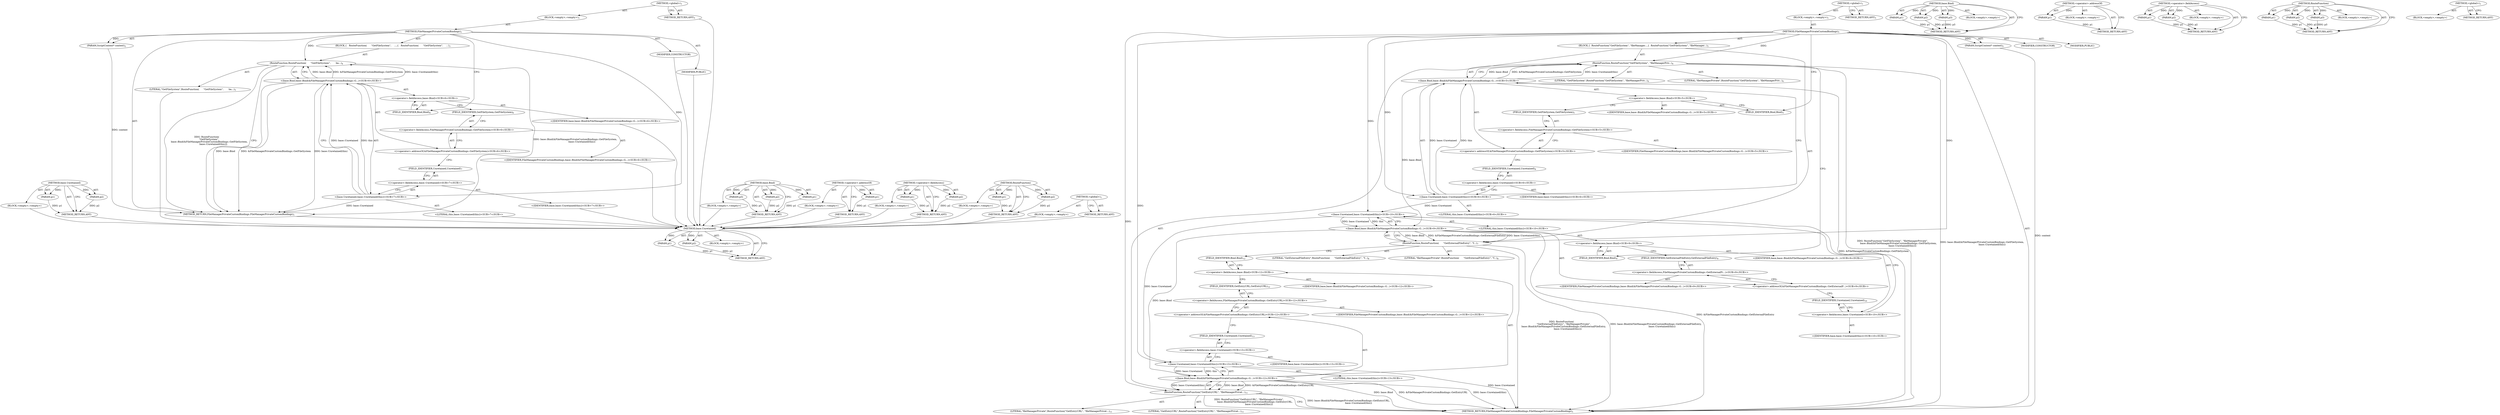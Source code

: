 digraph "&lt;global&gt;" {
vulnerable_71 [label=<(METHOD,base.Unretained)>];
vulnerable_72 [label=<(PARAM,p1)>];
vulnerable_73 [label=<(PARAM,p2)>];
vulnerable_74 [label=<(BLOCK,&lt;empty&gt;,&lt;empty&gt;)>];
vulnerable_75 [label=<(METHOD_RETURN,ANY)>];
vulnerable_6 [label=<(METHOD,&lt;global&gt;)<SUB>1</SUB>>];
vulnerable_7 [label=<(BLOCK,&lt;empty&gt;,&lt;empty&gt;)<SUB>1</SUB>>];
vulnerable_8 [label=<(METHOD,FileManagerPrivateCustomBindings)<SUB>1</SUB>>];
vulnerable_9 [label=<(PARAM,ScriptContext* context)<SUB>2</SUB>>];
vulnerable_10 [label=<(BLOCK,{
   RouteFunction(
      &quot;GetFileSystem&quot;,
    ...,{
   RouteFunction(
      &quot;GetFileSystem&quot;,
    ...)<SUB>3</SUB>>];
vulnerable_11 [label=<(RouteFunction,RouteFunction(
      &quot;GetFileSystem&quot;,
       ba...)<SUB>4</SUB>>];
vulnerable_12 [label=<(LITERAL,&quot;GetFileSystem&quot;,RouteFunction(
      &quot;GetFileSystem&quot;,
       ba...)<SUB>5</SUB>>];
vulnerable_13 [label="<(base.Bind,base::Bind(&amp;FileManagerPrivateCustomBindings::G...)<SUB>6</SUB>>"];
vulnerable_14 [label="<(&lt;operator&gt;.fieldAccess,base::Bind)<SUB>6</SUB>>"];
vulnerable_15 [label="<(IDENTIFIER,base,base::Bind(&amp;FileManagerPrivateCustomBindings::G...)<SUB>6</SUB>>"];
vulnerable_16 [label=<(FIELD_IDENTIFIER,Bind,Bind)<SUB>6</SUB>>];
vulnerable_17 [label="<(&lt;operator&gt;.addressOf,&amp;FileManagerPrivateCustomBindings::GetFileSystem)<SUB>6</SUB>>"];
vulnerable_18 [label="<(&lt;operator&gt;.fieldAccess,FileManagerPrivateCustomBindings::GetFileSystem)<SUB>6</SUB>>"];
vulnerable_19 [label="<(IDENTIFIER,FileManagerPrivateCustomBindings,base::Bind(&amp;FileManagerPrivateCustomBindings::G...)<SUB>6</SUB>>"];
vulnerable_20 [label=<(FIELD_IDENTIFIER,GetFileSystem,GetFileSystem)<SUB>6</SUB>>];
vulnerable_21 [label="<(base.Unretained,base::Unretained(this))<SUB>7</SUB>>"];
vulnerable_22 [label="<(&lt;operator&gt;.fieldAccess,base::Unretained)<SUB>7</SUB>>"];
vulnerable_23 [label="<(IDENTIFIER,base,base::Unretained(this))<SUB>7</SUB>>"];
vulnerable_24 [label=<(FIELD_IDENTIFIER,Unretained,Unretained)<SUB>7</SUB>>];
vulnerable_25 [label="<(LITERAL,this,base::Unretained(this))<SUB>7</SUB>>"];
vulnerable_26 [label=<(MODIFIER,CONSTRUCTOR)>];
vulnerable_27 [label=<(MODIFIER,PUBLIC)>];
vulnerable_28 [label=<(METHOD_RETURN,FileManagerPrivateCustomBindings.FileManagerPrivateCustomBindings)<SUB>1</SUB>>];
vulnerable_30 [label=<(METHOD_RETURN,ANY)<SUB>1</SUB>>];
vulnerable_56 [label=<(METHOD,base.Bind)>];
vulnerable_57 [label=<(PARAM,p1)>];
vulnerable_58 [label=<(PARAM,p2)>];
vulnerable_59 [label=<(PARAM,p3)>];
vulnerable_60 [label=<(BLOCK,&lt;empty&gt;,&lt;empty&gt;)>];
vulnerable_61 [label=<(METHOD_RETURN,ANY)>];
vulnerable_67 [label=<(METHOD,&lt;operator&gt;.addressOf)>];
vulnerable_68 [label=<(PARAM,p1)>];
vulnerable_69 [label=<(BLOCK,&lt;empty&gt;,&lt;empty&gt;)>];
vulnerable_70 [label=<(METHOD_RETURN,ANY)>];
vulnerable_62 [label=<(METHOD,&lt;operator&gt;.fieldAccess)>];
vulnerable_63 [label=<(PARAM,p1)>];
vulnerable_64 [label=<(PARAM,p2)>];
vulnerable_65 [label=<(BLOCK,&lt;empty&gt;,&lt;empty&gt;)>];
vulnerable_66 [label=<(METHOD_RETURN,ANY)>];
vulnerable_51 [label=<(METHOD,RouteFunction)>];
vulnerable_52 [label=<(PARAM,p1)>];
vulnerable_53 [label=<(PARAM,p2)>];
vulnerable_54 [label=<(BLOCK,&lt;empty&gt;,&lt;empty&gt;)>];
vulnerable_55 [label=<(METHOD_RETURN,ANY)>];
vulnerable_45 [label=<(METHOD,&lt;global&gt;)<SUB>1</SUB>>];
vulnerable_46 [label=<(BLOCK,&lt;empty&gt;,&lt;empty&gt;)>];
vulnerable_47 [label=<(METHOD_RETURN,ANY)>];
fixed_111 [label=<(METHOD,base.Unretained)>];
fixed_112 [label=<(PARAM,p1)>];
fixed_113 [label=<(PARAM,p2)>];
fixed_114 [label=<(BLOCK,&lt;empty&gt;,&lt;empty&gt;)>];
fixed_115 [label=<(METHOD_RETURN,ANY)>];
fixed_6 [label=<(METHOD,&lt;global&gt;)<SUB>1</SUB>>];
fixed_7 [label=<(BLOCK,&lt;empty&gt;,&lt;empty&gt;)<SUB>1</SUB>>];
fixed_8 [label=<(METHOD,FileManagerPrivateCustomBindings)<SUB>1</SUB>>];
fixed_9 [label=<(PARAM,ScriptContext* context)<SUB>2</SUB>>];
fixed_10 [label=<(BLOCK,{
  RouteFunction(&quot;GetFileSystem&quot;, &quot;fileManager...,{
  RouteFunction(&quot;GetFileSystem&quot;, &quot;fileManager...)<SUB>3</SUB>>];
fixed_11 [label=<(RouteFunction,RouteFunction(&quot;GetFileSystem&quot;, &quot;fileManagerPriv...)<SUB>4</SUB>>];
fixed_12 [label=<(LITERAL,&quot;GetFileSystem&quot;,RouteFunction(&quot;GetFileSystem&quot;, &quot;fileManagerPriv...)<SUB>4</SUB>>];
fixed_13 [label=<(LITERAL,&quot;fileManagerPrivate&quot;,RouteFunction(&quot;GetFileSystem&quot;, &quot;fileManagerPriv...)<SUB>4</SUB>>];
fixed_14 [label="<(base.Bind,base::Bind(&amp;FileManagerPrivateCustomBindings::G...)<SUB>5</SUB>>"];
fixed_15 [label="<(&lt;operator&gt;.fieldAccess,base::Bind)<SUB>5</SUB>>"];
fixed_16 [label="<(IDENTIFIER,base,base::Bind(&amp;FileManagerPrivateCustomBindings::G...)<SUB>5</SUB>>"];
fixed_17 [label=<(FIELD_IDENTIFIER,Bind,Bind)<SUB>5</SUB>>];
fixed_18 [label="<(&lt;operator&gt;.addressOf,&amp;FileManagerPrivateCustomBindings::GetFileSystem)<SUB>5</SUB>>"];
fixed_19 [label="<(&lt;operator&gt;.fieldAccess,FileManagerPrivateCustomBindings::GetFileSystem)<SUB>5</SUB>>"];
fixed_20 [label="<(IDENTIFIER,FileManagerPrivateCustomBindings,base::Bind(&amp;FileManagerPrivateCustomBindings::G...)<SUB>5</SUB>>"];
fixed_21 [label=<(FIELD_IDENTIFIER,GetFileSystem,GetFileSystem)<SUB>5</SUB>>];
fixed_22 [label="<(base.Unretained,base::Unretained(this))<SUB>6</SUB>>"];
fixed_23 [label="<(&lt;operator&gt;.fieldAccess,base::Unretained)<SUB>6</SUB>>"];
fixed_24 [label="<(IDENTIFIER,base,base::Unretained(this))<SUB>6</SUB>>"];
fixed_25 [label=<(FIELD_IDENTIFIER,Unretained,Unretained)<SUB>6</SUB>>];
fixed_26 [label="<(LITERAL,this,base::Unretained(this))<SUB>6</SUB>>"];
fixed_27 [label=<(RouteFunction,RouteFunction(
      &quot;GetExternalFileEntry&quot;, &quot;f...)<SUB>7</SUB>>];
fixed_28 [label=<(LITERAL,&quot;GetExternalFileEntry&quot;,RouteFunction(
      &quot;GetExternalFileEntry&quot;, &quot;f...)<SUB>8</SUB>>];
fixed_29 [label=<(LITERAL,&quot;fileManagerPrivate&quot;,RouteFunction(
      &quot;GetExternalFileEntry&quot;, &quot;f...)<SUB>8</SUB>>];
fixed_30 [label="<(base.Bind,base::Bind(&amp;FileManagerPrivateCustomBindings::G...)<SUB>9</SUB>>"];
fixed_31 [label="<(&lt;operator&gt;.fieldAccess,base::Bind)<SUB>9</SUB>>"];
fixed_32 [label="<(IDENTIFIER,base,base::Bind(&amp;FileManagerPrivateCustomBindings::G...)<SUB>9</SUB>>"];
fixed_33 [label=<(FIELD_IDENTIFIER,Bind,Bind)<SUB>9</SUB>>];
fixed_34 [label="<(&lt;operator&gt;.addressOf,&amp;FileManagerPrivateCustomBindings::GetExternalF...)<SUB>9</SUB>>"];
fixed_35 [label="<(&lt;operator&gt;.fieldAccess,FileManagerPrivateCustomBindings::GetExternalFi...)<SUB>9</SUB>>"];
fixed_36 [label="<(IDENTIFIER,FileManagerPrivateCustomBindings,base::Bind(&amp;FileManagerPrivateCustomBindings::G...)<SUB>9</SUB>>"];
fixed_37 [label=<(FIELD_IDENTIFIER,GetExternalFileEntry,GetExternalFileEntry)<SUB>9</SUB>>];
fixed_38 [label="<(base.Unretained,base::Unretained(this))<SUB>10</SUB>>"];
fixed_39 [label="<(&lt;operator&gt;.fieldAccess,base::Unretained)<SUB>10</SUB>>"];
fixed_40 [label="<(IDENTIFIER,base,base::Unretained(this))<SUB>10</SUB>>"];
fixed_41 [label=<(FIELD_IDENTIFIER,Unretained,Unretained)<SUB>10</SUB>>];
fixed_42 [label="<(LITERAL,this,base::Unretained(this))<SUB>10</SUB>>"];
fixed_43 [label=<(RouteFunction,RouteFunction(&quot;GetEntryURL&quot;, &quot;fileManagerPrivat...)<SUB>11</SUB>>];
fixed_44 [label=<(LITERAL,&quot;GetEntryURL&quot;,RouteFunction(&quot;GetEntryURL&quot;, &quot;fileManagerPrivat...)<SUB>11</SUB>>];
fixed_45 [label=<(LITERAL,&quot;fileManagerPrivate&quot;,RouteFunction(&quot;GetEntryURL&quot;, &quot;fileManagerPrivat...)<SUB>11</SUB>>];
fixed_46 [label="<(base.Bind,base::Bind(&amp;FileManagerPrivateCustomBindings::G...)<SUB>12</SUB>>"];
fixed_47 [label="<(&lt;operator&gt;.fieldAccess,base::Bind)<SUB>12</SUB>>"];
fixed_48 [label="<(IDENTIFIER,base,base::Bind(&amp;FileManagerPrivateCustomBindings::G...)<SUB>12</SUB>>"];
fixed_49 [label=<(FIELD_IDENTIFIER,Bind,Bind)<SUB>12</SUB>>];
fixed_50 [label="<(&lt;operator&gt;.addressOf,&amp;FileManagerPrivateCustomBindings::GetEntryURL)<SUB>12</SUB>>"];
fixed_51 [label="<(&lt;operator&gt;.fieldAccess,FileManagerPrivateCustomBindings::GetEntryURL)<SUB>12</SUB>>"];
fixed_52 [label="<(IDENTIFIER,FileManagerPrivateCustomBindings,base::Bind(&amp;FileManagerPrivateCustomBindings::G...)<SUB>12</SUB>>"];
fixed_53 [label=<(FIELD_IDENTIFIER,GetEntryURL,GetEntryURL)<SUB>12</SUB>>];
fixed_54 [label="<(base.Unretained,base::Unretained(this))<SUB>13</SUB>>"];
fixed_55 [label="<(&lt;operator&gt;.fieldAccess,base::Unretained)<SUB>13</SUB>>"];
fixed_56 [label="<(IDENTIFIER,base,base::Unretained(this))<SUB>13</SUB>>"];
fixed_57 [label=<(FIELD_IDENTIFIER,Unretained,Unretained)<SUB>13</SUB>>];
fixed_58 [label="<(LITERAL,this,base::Unretained(this))<SUB>13</SUB>>"];
fixed_59 [label=<(MODIFIER,CONSTRUCTOR)>];
fixed_60 [label=<(MODIFIER,PUBLIC)>];
fixed_61 [label=<(METHOD_RETURN,FileManagerPrivateCustomBindings.FileManagerPrivateCustomBindings)<SUB>1</SUB>>];
fixed_63 [label=<(METHOD_RETURN,ANY)<SUB>1</SUB>>];
fixed_96 [label=<(METHOD,base.Bind)>];
fixed_97 [label=<(PARAM,p1)>];
fixed_98 [label=<(PARAM,p2)>];
fixed_99 [label=<(PARAM,p3)>];
fixed_100 [label=<(BLOCK,&lt;empty&gt;,&lt;empty&gt;)>];
fixed_101 [label=<(METHOD_RETURN,ANY)>];
fixed_107 [label=<(METHOD,&lt;operator&gt;.addressOf)>];
fixed_108 [label=<(PARAM,p1)>];
fixed_109 [label=<(BLOCK,&lt;empty&gt;,&lt;empty&gt;)>];
fixed_110 [label=<(METHOD_RETURN,ANY)>];
fixed_102 [label=<(METHOD,&lt;operator&gt;.fieldAccess)>];
fixed_103 [label=<(PARAM,p1)>];
fixed_104 [label=<(PARAM,p2)>];
fixed_105 [label=<(BLOCK,&lt;empty&gt;,&lt;empty&gt;)>];
fixed_106 [label=<(METHOD_RETURN,ANY)>];
fixed_90 [label=<(METHOD,RouteFunction)>];
fixed_91 [label=<(PARAM,p1)>];
fixed_92 [label=<(PARAM,p2)>];
fixed_93 [label=<(PARAM,p3)>];
fixed_94 [label=<(BLOCK,&lt;empty&gt;,&lt;empty&gt;)>];
fixed_95 [label=<(METHOD_RETURN,ANY)>];
fixed_84 [label=<(METHOD,&lt;global&gt;)<SUB>1</SUB>>];
fixed_85 [label=<(BLOCK,&lt;empty&gt;,&lt;empty&gt;)>];
fixed_86 [label=<(METHOD_RETURN,ANY)>];
vulnerable_71 -> vulnerable_72  [key=0, label="AST: "];
vulnerable_71 -> vulnerable_72  [key=1, label="DDG: "];
vulnerable_71 -> vulnerable_74  [key=0, label="AST: "];
vulnerable_71 -> vulnerable_73  [key=0, label="AST: "];
vulnerable_71 -> vulnerable_73  [key=1, label="DDG: "];
vulnerable_71 -> vulnerable_75  [key=0, label="AST: "];
vulnerable_71 -> vulnerable_75  [key=1, label="CFG: "];
vulnerable_72 -> vulnerable_75  [key=0, label="DDG: p1"];
vulnerable_73 -> vulnerable_75  [key=0, label="DDG: p2"];
vulnerable_74 -> fixed_111  [key=0];
vulnerable_75 -> fixed_111  [key=0];
vulnerable_6 -> vulnerable_7  [key=0, label="AST: "];
vulnerable_6 -> vulnerable_30  [key=0, label="AST: "];
vulnerable_6 -> vulnerable_30  [key=1, label="CFG: "];
vulnerable_7 -> vulnerable_8  [key=0, label="AST: "];
vulnerable_8 -> vulnerable_9  [key=0, label="AST: "];
vulnerable_8 -> vulnerable_9  [key=1, label="DDG: "];
vulnerable_8 -> vulnerable_10  [key=0, label="AST: "];
vulnerable_8 -> vulnerable_26  [key=0, label="AST: "];
vulnerable_8 -> vulnerable_27  [key=0, label="AST: "];
vulnerable_8 -> vulnerable_28  [key=0, label="AST: "];
vulnerable_8 -> vulnerable_16  [key=0, label="CFG: "];
vulnerable_8 -> vulnerable_11  [key=0, label="DDG: "];
vulnerable_8 -> vulnerable_21  [key=0, label="DDG: "];
vulnerable_9 -> vulnerable_28  [key=0, label="DDG: context"];
vulnerable_10 -> vulnerable_11  [key=0, label="AST: "];
vulnerable_11 -> vulnerable_12  [key=0, label="AST: "];
vulnerable_11 -> vulnerable_13  [key=0, label="AST: "];
vulnerable_11 -> vulnerable_28  [key=0, label="CFG: "];
vulnerable_11 -> vulnerable_28  [key=1, label="DDG: base::Bind(&amp;FileManagerPrivateCustomBindings::GetFileSystem,
                  base::Unretained(this))"];
vulnerable_11 -> vulnerable_28  [key=2, label="DDG: RouteFunction(
      &quot;GetFileSystem&quot;,
       base::Bind(&amp;FileManagerPrivateCustomBindings::GetFileSystem,
                  base::Unretained(this)))"];
vulnerable_12 -> fixed_111  [key=0];
vulnerable_13 -> vulnerable_14  [key=0, label="AST: "];
vulnerable_13 -> vulnerable_17  [key=0, label="AST: "];
vulnerable_13 -> vulnerable_21  [key=0, label="AST: "];
vulnerable_13 -> vulnerable_11  [key=0, label="CFG: "];
vulnerable_13 -> vulnerable_11  [key=1, label="DDG: base::Bind"];
vulnerable_13 -> vulnerable_11  [key=2, label="DDG: &amp;FileManagerPrivateCustomBindings::GetFileSystem"];
vulnerable_13 -> vulnerable_11  [key=3, label="DDG: base::Unretained(this)"];
vulnerable_13 -> vulnerable_28  [key=0, label="DDG: base::Bind"];
vulnerable_13 -> vulnerable_28  [key=1, label="DDG: &amp;FileManagerPrivateCustomBindings::GetFileSystem"];
vulnerable_13 -> vulnerable_28  [key=2, label="DDG: base::Unretained(this)"];
vulnerable_14 -> vulnerable_15  [key=0, label="AST: "];
vulnerable_14 -> vulnerable_16  [key=0, label="AST: "];
vulnerable_14 -> vulnerable_20  [key=0, label="CFG: "];
vulnerable_15 -> fixed_111  [key=0];
vulnerable_16 -> vulnerable_14  [key=0, label="CFG: "];
vulnerable_17 -> vulnerable_18  [key=0, label="AST: "];
vulnerable_17 -> vulnerable_24  [key=0, label="CFG: "];
vulnerable_18 -> vulnerable_19  [key=0, label="AST: "];
vulnerable_18 -> vulnerable_20  [key=0, label="AST: "];
vulnerable_18 -> vulnerable_17  [key=0, label="CFG: "];
vulnerable_19 -> fixed_111  [key=0];
vulnerable_20 -> vulnerable_18  [key=0, label="CFG: "];
vulnerable_21 -> vulnerable_22  [key=0, label="AST: "];
vulnerable_21 -> vulnerable_25  [key=0, label="AST: "];
vulnerable_21 -> vulnerable_13  [key=0, label="CFG: "];
vulnerable_21 -> vulnerable_13  [key=1, label="DDG: base::Unretained"];
vulnerable_21 -> vulnerable_13  [key=2, label="DDG: this"];
vulnerable_21 -> vulnerable_28  [key=0, label="DDG: base::Unretained"];
vulnerable_22 -> vulnerable_23  [key=0, label="AST: "];
vulnerable_22 -> vulnerable_24  [key=0, label="AST: "];
vulnerable_22 -> vulnerable_21  [key=0, label="CFG: "];
vulnerable_23 -> fixed_111  [key=0];
vulnerable_24 -> vulnerable_22  [key=0, label="CFG: "];
vulnerable_25 -> fixed_111  [key=0];
vulnerable_26 -> fixed_111  [key=0];
vulnerable_27 -> fixed_111  [key=0];
vulnerable_28 -> fixed_111  [key=0];
vulnerable_30 -> fixed_111  [key=0];
vulnerable_56 -> vulnerable_57  [key=0, label="AST: "];
vulnerable_56 -> vulnerable_57  [key=1, label="DDG: "];
vulnerable_56 -> vulnerable_60  [key=0, label="AST: "];
vulnerable_56 -> vulnerable_58  [key=0, label="AST: "];
vulnerable_56 -> vulnerable_58  [key=1, label="DDG: "];
vulnerable_56 -> vulnerable_61  [key=0, label="AST: "];
vulnerable_56 -> vulnerable_61  [key=1, label="CFG: "];
vulnerable_56 -> vulnerable_59  [key=0, label="AST: "];
vulnerable_56 -> vulnerable_59  [key=1, label="DDG: "];
vulnerable_57 -> vulnerable_61  [key=0, label="DDG: p1"];
vulnerable_58 -> vulnerable_61  [key=0, label="DDG: p2"];
vulnerable_59 -> vulnerable_61  [key=0, label="DDG: p3"];
vulnerable_60 -> fixed_111  [key=0];
vulnerable_61 -> fixed_111  [key=0];
vulnerable_67 -> vulnerable_68  [key=0, label="AST: "];
vulnerable_67 -> vulnerable_68  [key=1, label="DDG: "];
vulnerable_67 -> vulnerable_69  [key=0, label="AST: "];
vulnerable_67 -> vulnerable_70  [key=0, label="AST: "];
vulnerable_67 -> vulnerable_70  [key=1, label="CFG: "];
vulnerable_68 -> vulnerable_70  [key=0, label="DDG: p1"];
vulnerable_69 -> fixed_111  [key=0];
vulnerable_70 -> fixed_111  [key=0];
vulnerable_62 -> vulnerable_63  [key=0, label="AST: "];
vulnerable_62 -> vulnerable_63  [key=1, label="DDG: "];
vulnerable_62 -> vulnerable_65  [key=0, label="AST: "];
vulnerable_62 -> vulnerable_64  [key=0, label="AST: "];
vulnerable_62 -> vulnerable_64  [key=1, label="DDG: "];
vulnerable_62 -> vulnerable_66  [key=0, label="AST: "];
vulnerable_62 -> vulnerable_66  [key=1, label="CFG: "];
vulnerable_63 -> vulnerable_66  [key=0, label="DDG: p1"];
vulnerable_64 -> vulnerable_66  [key=0, label="DDG: p2"];
vulnerable_65 -> fixed_111  [key=0];
vulnerable_66 -> fixed_111  [key=0];
vulnerable_51 -> vulnerable_52  [key=0, label="AST: "];
vulnerable_51 -> vulnerable_52  [key=1, label="DDG: "];
vulnerable_51 -> vulnerable_54  [key=0, label="AST: "];
vulnerable_51 -> vulnerable_53  [key=0, label="AST: "];
vulnerable_51 -> vulnerable_53  [key=1, label="DDG: "];
vulnerable_51 -> vulnerable_55  [key=0, label="AST: "];
vulnerable_51 -> vulnerable_55  [key=1, label="CFG: "];
vulnerable_52 -> vulnerable_55  [key=0, label="DDG: p1"];
vulnerable_53 -> vulnerable_55  [key=0, label="DDG: p2"];
vulnerable_54 -> fixed_111  [key=0];
vulnerable_55 -> fixed_111  [key=0];
vulnerable_45 -> vulnerable_46  [key=0, label="AST: "];
vulnerable_45 -> vulnerable_47  [key=0, label="AST: "];
vulnerable_45 -> vulnerable_47  [key=1, label="CFG: "];
vulnerable_46 -> fixed_111  [key=0];
vulnerable_47 -> fixed_111  [key=0];
fixed_111 -> fixed_112  [key=0, label="AST: "];
fixed_111 -> fixed_112  [key=1, label="DDG: "];
fixed_111 -> fixed_114  [key=0, label="AST: "];
fixed_111 -> fixed_113  [key=0, label="AST: "];
fixed_111 -> fixed_113  [key=1, label="DDG: "];
fixed_111 -> fixed_115  [key=0, label="AST: "];
fixed_111 -> fixed_115  [key=1, label="CFG: "];
fixed_112 -> fixed_115  [key=0, label="DDG: p1"];
fixed_113 -> fixed_115  [key=0, label="DDG: p2"];
fixed_6 -> fixed_7  [key=0, label="AST: "];
fixed_6 -> fixed_63  [key=0, label="AST: "];
fixed_6 -> fixed_63  [key=1, label="CFG: "];
fixed_7 -> fixed_8  [key=0, label="AST: "];
fixed_8 -> fixed_9  [key=0, label="AST: "];
fixed_8 -> fixed_9  [key=1, label="DDG: "];
fixed_8 -> fixed_10  [key=0, label="AST: "];
fixed_8 -> fixed_59  [key=0, label="AST: "];
fixed_8 -> fixed_60  [key=0, label="AST: "];
fixed_8 -> fixed_61  [key=0, label="AST: "];
fixed_8 -> fixed_17  [key=0, label="CFG: "];
fixed_8 -> fixed_11  [key=0, label="DDG: "];
fixed_8 -> fixed_27  [key=0, label="DDG: "];
fixed_8 -> fixed_43  [key=0, label="DDG: "];
fixed_8 -> fixed_22  [key=0, label="DDG: "];
fixed_8 -> fixed_38  [key=0, label="DDG: "];
fixed_8 -> fixed_54  [key=0, label="DDG: "];
fixed_9 -> fixed_61  [key=0, label="DDG: context"];
fixed_10 -> fixed_11  [key=0, label="AST: "];
fixed_10 -> fixed_27  [key=0, label="AST: "];
fixed_10 -> fixed_43  [key=0, label="AST: "];
fixed_11 -> fixed_12  [key=0, label="AST: "];
fixed_11 -> fixed_13  [key=0, label="AST: "];
fixed_11 -> fixed_14  [key=0, label="AST: "];
fixed_11 -> fixed_33  [key=0, label="CFG: "];
fixed_11 -> fixed_61  [key=0, label="DDG: base::Bind(&amp;FileManagerPrivateCustomBindings::GetFileSystem,
                           base::Unretained(this))"];
fixed_11 -> fixed_61  [key=1, label="DDG: RouteFunction(&quot;GetFileSystem&quot;, &quot;fileManagerPrivate&quot;,
                base::Bind(&amp;FileManagerPrivateCustomBindings::GetFileSystem,
                           base::Unretained(this)))"];
fixed_14 -> fixed_15  [key=0, label="AST: "];
fixed_14 -> fixed_18  [key=0, label="AST: "];
fixed_14 -> fixed_22  [key=0, label="AST: "];
fixed_14 -> fixed_11  [key=0, label="CFG: "];
fixed_14 -> fixed_11  [key=1, label="DDG: base::Bind"];
fixed_14 -> fixed_11  [key=2, label="DDG: &amp;FileManagerPrivateCustomBindings::GetFileSystem"];
fixed_14 -> fixed_11  [key=3, label="DDG: base::Unretained(this)"];
fixed_14 -> fixed_61  [key=0, label="DDG: &amp;FileManagerPrivateCustomBindings::GetFileSystem"];
fixed_14 -> fixed_30  [key=0, label="DDG: base::Bind"];
fixed_15 -> fixed_16  [key=0, label="AST: "];
fixed_15 -> fixed_17  [key=0, label="AST: "];
fixed_15 -> fixed_21  [key=0, label="CFG: "];
fixed_17 -> fixed_15  [key=0, label="CFG: "];
fixed_18 -> fixed_19  [key=0, label="AST: "];
fixed_18 -> fixed_25  [key=0, label="CFG: "];
fixed_19 -> fixed_20  [key=0, label="AST: "];
fixed_19 -> fixed_21  [key=0, label="AST: "];
fixed_19 -> fixed_18  [key=0, label="CFG: "];
fixed_21 -> fixed_19  [key=0, label="CFG: "];
fixed_22 -> fixed_23  [key=0, label="AST: "];
fixed_22 -> fixed_26  [key=0, label="AST: "];
fixed_22 -> fixed_14  [key=0, label="CFG: "];
fixed_22 -> fixed_14  [key=1, label="DDG: base::Unretained"];
fixed_22 -> fixed_14  [key=2, label="DDG: this"];
fixed_22 -> fixed_38  [key=0, label="DDG: base::Unretained"];
fixed_23 -> fixed_24  [key=0, label="AST: "];
fixed_23 -> fixed_25  [key=0, label="AST: "];
fixed_23 -> fixed_22  [key=0, label="CFG: "];
fixed_25 -> fixed_23  [key=0, label="CFG: "];
fixed_27 -> fixed_28  [key=0, label="AST: "];
fixed_27 -> fixed_29  [key=0, label="AST: "];
fixed_27 -> fixed_30  [key=0, label="AST: "];
fixed_27 -> fixed_49  [key=0, label="CFG: "];
fixed_27 -> fixed_61  [key=0, label="DDG: base::Bind(&amp;FileManagerPrivateCustomBindings::GetExternalFileEntry,
                 base::Unretained(this))"];
fixed_27 -> fixed_61  [key=1, label="DDG: RouteFunction(
      &quot;GetExternalFileEntry&quot;, &quot;fileManagerPrivate&quot;,
      base::Bind(&amp;FileManagerPrivateCustomBindings::GetExternalFileEntry,
                 base::Unretained(this)))"];
fixed_30 -> fixed_31  [key=0, label="AST: "];
fixed_30 -> fixed_34  [key=0, label="AST: "];
fixed_30 -> fixed_38  [key=0, label="AST: "];
fixed_30 -> fixed_27  [key=0, label="CFG: "];
fixed_30 -> fixed_27  [key=1, label="DDG: base::Bind"];
fixed_30 -> fixed_27  [key=2, label="DDG: &amp;FileManagerPrivateCustomBindings::GetExternalFileEntry"];
fixed_30 -> fixed_27  [key=3, label="DDG: base::Unretained(this)"];
fixed_30 -> fixed_61  [key=0, label="DDG: &amp;FileManagerPrivateCustomBindings::GetExternalFileEntry"];
fixed_30 -> fixed_46  [key=0, label="DDG: base::Bind"];
fixed_31 -> fixed_32  [key=0, label="AST: "];
fixed_31 -> fixed_33  [key=0, label="AST: "];
fixed_31 -> fixed_37  [key=0, label="CFG: "];
fixed_33 -> fixed_31  [key=0, label="CFG: "];
fixed_34 -> fixed_35  [key=0, label="AST: "];
fixed_34 -> fixed_41  [key=0, label="CFG: "];
fixed_35 -> fixed_36  [key=0, label="AST: "];
fixed_35 -> fixed_37  [key=0, label="AST: "];
fixed_35 -> fixed_34  [key=0, label="CFG: "];
fixed_37 -> fixed_35  [key=0, label="CFG: "];
fixed_38 -> fixed_39  [key=0, label="AST: "];
fixed_38 -> fixed_42  [key=0, label="AST: "];
fixed_38 -> fixed_30  [key=0, label="CFG: "];
fixed_38 -> fixed_30  [key=1, label="DDG: base::Unretained"];
fixed_38 -> fixed_30  [key=2, label="DDG: this"];
fixed_38 -> fixed_54  [key=0, label="DDG: base::Unretained"];
fixed_39 -> fixed_40  [key=0, label="AST: "];
fixed_39 -> fixed_41  [key=0, label="AST: "];
fixed_39 -> fixed_38  [key=0, label="CFG: "];
fixed_41 -> fixed_39  [key=0, label="CFG: "];
fixed_43 -> fixed_44  [key=0, label="AST: "];
fixed_43 -> fixed_45  [key=0, label="AST: "];
fixed_43 -> fixed_46  [key=0, label="AST: "];
fixed_43 -> fixed_61  [key=0, label="CFG: "];
fixed_43 -> fixed_61  [key=1, label="DDG: base::Bind(&amp;FileManagerPrivateCustomBindings::GetEntryURL,
                           base::Unretained(this))"];
fixed_43 -> fixed_61  [key=2, label="DDG: RouteFunction(&quot;GetEntryURL&quot;, &quot;fileManagerPrivate&quot;,
                base::Bind(&amp;FileManagerPrivateCustomBindings::GetEntryURL,
                           base::Unretained(this)))"];
fixed_46 -> fixed_47  [key=0, label="AST: "];
fixed_46 -> fixed_50  [key=0, label="AST: "];
fixed_46 -> fixed_54  [key=0, label="AST: "];
fixed_46 -> fixed_43  [key=0, label="CFG: "];
fixed_46 -> fixed_43  [key=1, label="DDG: base::Bind"];
fixed_46 -> fixed_43  [key=2, label="DDG: &amp;FileManagerPrivateCustomBindings::GetEntryURL"];
fixed_46 -> fixed_43  [key=3, label="DDG: base::Unretained(this)"];
fixed_46 -> fixed_61  [key=0, label="DDG: base::Bind"];
fixed_46 -> fixed_61  [key=1, label="DDG: &amp;FileManagerPrivateCustomBindings::GetEntryURL"];
fixed_46 -> fixed_61  [key=2, label="DDG: base::Unretained(this)"];
fixed_47 -> fixed_48  [key=0, label="AST: "];
fixed_47 -> fixed_49  [key=0, label="AST: "];
fixed_47 -> fixed_53  [key=0, label="CFG: "];
fixed_49 -> fixed_47  [key=0, label="CFG: "];
fixed_50 -> fixed_51  [key=0, label="AST: "];
fixed_50 -> fixed_57  [key=0, label="CFG: "];
fixed_51 -> fixed_52  [key=0, label="AST: "];
fixed_51 -> fixed_53  [key=0, label="AST: "];
fixed_51 -> fixed_50  [key=0, label="CFG: "];
fixed_53 -> fixed_51  [key=0, label="CFG: "];
fixed_54 -> fixed_55  [key=0, label="AST: "];
fixed_54 -> fixed_58  [key=0, label="AST: "];
fixed_54 -> fixed_46  [key=0, label="CFG: "];
fixed_54 -> fixed_46  [key=1, label="DDG: base::Unretained"];
fixed_54 -> fixed_46  [key=2, label="DDG: this"];
fixed_54 -> fixed_61  [key=0, label="DDG: base::Unretained"];
fixed_55 -> fixed_56  [key=0, label="AST: "];
fixed_55 -> fixed_57  [key=0, label="AST: "];
fixed_55 -> fixed_54  [key=0, label="CFG: "];
fixed_57 -> fixed_55  [key=0, label="CFG: "];
fixed_96 -> fixed_97  [key=0, label="AST: "];
fixed_96 -> fixed_97  [key=1, label="DDG: "];
fixed_96 -> fixed_100  [key=0, label="AST: "];
fixed_96 -> fixed_98  [key=0, label="AST: "];
fixed_96 -> fixed_98  [key=1, label="DDG: "];
fixed_96 -> fixed_101  [key=0, label="AST: "];
fixed_96 -> fixed_101  [key=1, label="CFG: "];
fixed_96 -> fixed_99  [key=0, label="AST: "];
fixed_96 -> fixed_99  [key=1, label="DDG: "];
fixed_97 -> fixed_101  [key=0, label="DDG: p1"];
fixed_98 -> fixed_101  [key=0, label="DDG: p2"];
fixed_99 -> fixed_101  [key=0, label="DDG: p3"];
fixed_107 -> fixed_108  [key=0, label="AST: "];
fixed_107 -> fixed_108  [key=1, label="DDG: "];
fixed_107 -> fixed_109  [key=0, label="AST: "];
fixed_107 -> fixed_110  [key=0, label="AST: "];
fixed_107 -> fixed_110  [key=1, label="CFG: "];
fixed_108 -> fixed_110  [key=0, label="DDG: p1"];
fixed_102 -> fixed_103  [key=0, label="AST: "];
fixed_102 -> fixed_103  [key=1, label="DDG: "];
fixed_102 -> fixed_105  [key=0, label="AST: "];
fixed_102 -> fixed_104  [key=0, label="AST: "];
fixed_102 -> fixed_104  [key=1, label="DDG: "];
fixed_102 -> fixed_106  [key=0, label="AST: "];
fixed_102 -> fixed_106  [key=1, label="CFG: "];
fixed_103 -> fixed_106  [key=0, label="DDG: p1"];
fixed_104 -> fixed_106  [key=0, label="DDG: p2"];
fixed_90 -> fixed_91  [key=0, label="AST: "];
fixed_90 -> fixed_91  [key=1, label="DDG: "];
fixed_90 -> fixed_94  [key=0, label="AST: "];
fixed_90 -> fixed_92  [key=0, label="AST: "];
fixed_90 -> fixed_92  [key=1, label="DDG: "];
fixed_90 -> fixed_95  [key=0, label="AST: "];
fixed_90 -> fixed_95  [key=1, label="CFG: "];
fixed_90 -> fixed_93  [key=0, label="AST: "];
fixed_90 -> fixed_93  [key=1, label="DDG: "];
fixed_91 -> fixed_95  [key=0, label="DDG: p1"];
fixed_92 -> fixed_95  [key=0, label="DDG: p2"];
fixed_93 -> fixed_95  [key=0, label="DDG: p3"];
fixed_84 -> fixed_85  [key=0, label="AST: "];
fixed_84 -> fixed_86  [key=0, label="AST: "];
fixed_84 -> fixed_86  [key=1, label="CFG: "];
}
